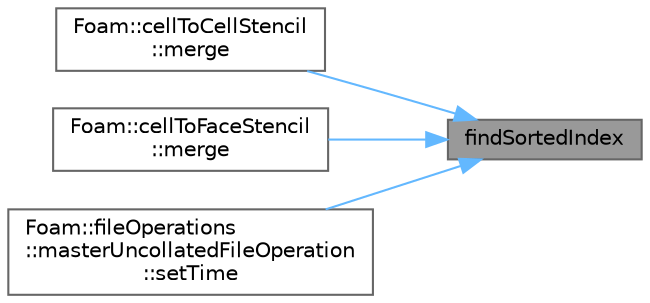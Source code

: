 digraph "findSortedIndex"
{
 // LATEX_PDF_SIZE
  bgcolor="transparent";
  edge [fontname=Helvetica,fontsize=10,labelfontname=Helvetica,labelfontsize=10];
  node [fontname=Helvetica,fontsize=10,shape=box,height=0.2,width=0.4];
  rankdir="RL";
  Node1 [id="Node000001",label="findSortedIndex",height=0.2,width=0.4,color="gray40", fillcolor="grey60", style="filled", fontcolor="black",tooltip=" "];
  Node1 -> Node2 [id="edge1_Node000001_Node000002",dir="back",color="steelblue1",style="solid",tooltip=" "];
  Node2 [id="Node000002",label="Foam::cellToCellStencil\l::merge",height=0.2,width=0.4,color="grey40", fillcolor="white", style="filled",URL="$classFoam_1_1cellToCellStencil.html#ad68c251a1317ab9021bc860ab75388cc",tooltip=" "];
  Node1 -> Node3 [id="edge2_Node000001_Node000003",dir="back",color="steelblue1",style="solid",tooltip=" "];
  Node3 [id="Node000003",label="Foam::cellToFaceStencil\l::merge",height=0.2,width=0.4,color="grey40", fillcolor="white", style="filled",URL="$classFoam_1_1cellToFaceStencil.html#ad68c251a1317ab9021bc860ab75388cc",tooltip=" "];
  Node1 -> Node4 [id="edge3_Node000001_Node000004",dir="back",color="steelblue1",style="solid",tooltip=" "];
  Node4 [id="Node000004",label="Foam::fileOperations\l::masterUncollatedFileOperation\l::setTime",height=0.2,width=0.4,color="grey40", fillcolor="white", style="filled",URL="$classFoam_1_1fileOperations_1_1masterUncollatedFileOperation.html#a398680a4b421bf2356cfb6c3e0d25282",tooltip=" "];
}
